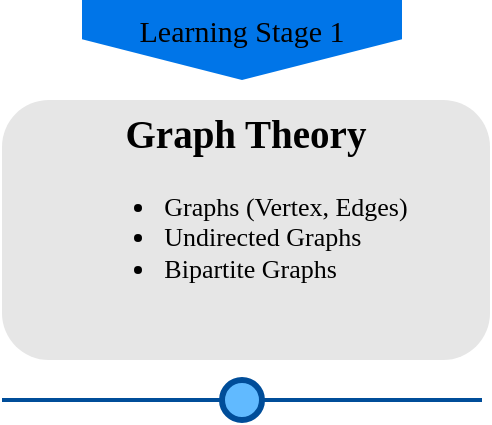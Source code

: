 <mxfile version="24.3.0" type="device">
  <diagram id="C5RBs43oDa-KdzZeNtuy" name="Page-1">
    <mxGraphModel dx="1194" dy="565" grid="1" gridSize="10" guides="1" tooltips="1" connect="1" arrows="1" fold="1" page="1" pageScale="1" pageWidth="827" pageHeight="1169" math="0" shadow="0">
      <root>
        <mxCell id="WIyWlLk6GJQsqaUBKTNV-0" />
        <mxCell id="WIyWlLk6GJQsqaUBKTNV-1" parent="WIyWlLk6GJQsqaUBKTNV-0" />
        <mxCell id="mRiB8NXWWGHCBEzQtSpy-0" value="" style="line;strokeWidth=2;html=1;fillColor=none;fontSize=28;fontColor=#004D99;strokeColor=#004D99;" parent="WIyWlLk6GJQsqaUBKTNV-1" vertex="1">
          <mxGeometry x="40" y="355" width="240" height="10" as="geometry" />
        </mxCell>
        <mxCell id="mRiB8NXWWGHCBEzQtSpy-1" value="&lt;font color=&quot;#000000&quot; face=&quot;Serif&quot;&gt;Learning Stage 1&lt;/font&gt;" style="shape=offPageConnector;whiteSpace=wrap;html=1;fillColor=#0075E8;fontSize=15;fontColor=#FFFFFF;size=0.509;verticalAlign=top;strokeColor=none;" parent="WIyWlLk6GJQsqaUBKTNV-1" vertex="1">
          <mxGeometry x="80" y="160" width="160" height="40" as="geometry" />
        </mxCell>
        <mxCell id="mRiB8NXWWGHCBEzQtSpy-3" value="" style="ellipse;whiteSpace=wrap;html=1;fillColor=#61BAFF;fontSize=28;fontColor=#004D99;strokeWidth=3;strokeColor=#004D99;" parent="WIyWlLk6GJQsqaUBKTNV-1" vertex="1">
          <mxGeometry x="150" y="350" width="20" height="20" as="geometry" />
        </mxCell>
        <mxCell id="mRiB8NXWWGHCBEzQtSpy-6" value="&lt;h2&gt;&lt;font face=&quot;Serif&quot;&gt;Graph Theory&lt;/font&gt;&lt;/h2&gt;&lt;div&gt;&lt;ul&gt;&lt;li style=&quot;text-align: left;&quot;&gt;&lt;font face=&quot;serif&quot;&gt;Graphs (Vertex, Edges)&lt;/font&gt;&lt;/li&gt;&lt;li style=&quot;text-align: left;&quot;&gt;&lt;span style=&quot;font-family: serif; background-color: initial;&quot;&gt;Undirected Graphs&lt;/span&gt;&lt;br&gt;&lt;/li&gt;&lt;li style=&quot;text-align: left;&quot;&gt;&lt;font face=&quot;Serif&quot;&gt;Bipartite Graphs&lt;/font&gt;&lt;/li&gt;&lt;/ul&gt;&lt;/div&gt;" style="text;html=1;spacing=5;spacingTop=-20;whiteSpace=wrap;overflow=hidden;strokeColor=none;strokeWidth=3;fillColor=#E6E6E6;fontSize=13;fontColor=#000000;align=center;rounded=1;arcSize=18;" parent="WIyWlLk6GJQsqaUBKTNV-1" vertex="1">
          <mxGeometry x="40" y="210" width="244" height="130" as="geometry" />
        </mxCell>
      </root>
    </mxGraphModel>
  </diagram>
</mxfile>
